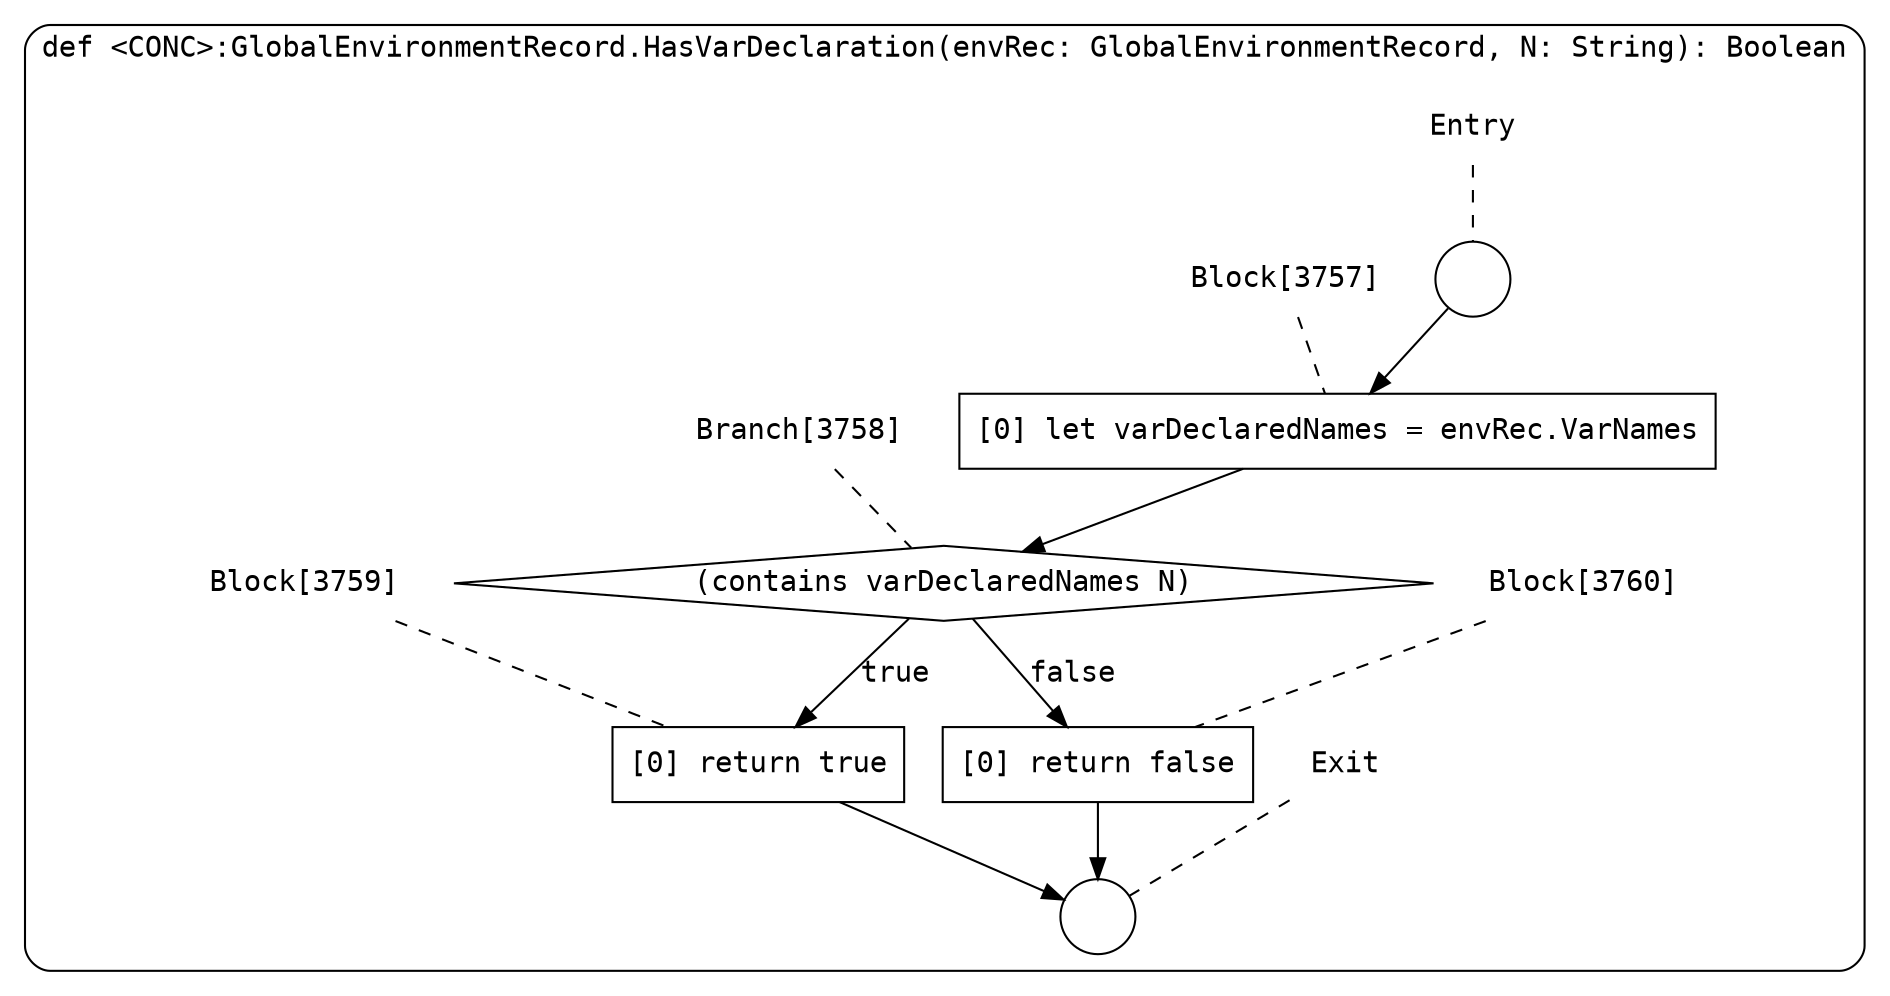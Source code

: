 digraph {
  graph [fontname = "Consolas"]
  node [fontname = "Consolas"]
  edge [fontname = "Consolas"]
  subgraph cluster1009 {
    label = "def <CONC>:GlobalEnvironmentRecord.HasVarDeclaration(envRec: GlobalEnvironmentRecord, N: String): Boolean"
    style = rounded
    cluster1009_entry_name [shape=none, label=<<font color="black">Entry</font>>]
    cluster1009_entry_name -> cluster1009_entry [arrowhead=none, color="black", style=dashed]
    cluster1009_entry [shape=circle label=" " color="black" fillcolor="white" style=filled]
    cluster1009_entry -> node3757 [color="black"]
    cluster1009_exit_name [shape=none, label=<<font color="black">Exit</font>>]
    cluster1009_exit_name -> cluster1009_exit [arrowhead=none, color="black", style=dashed]
    cluster1009_exit [shape=circle label=" " color="black" fillcolor="white" style=filled]
    node3757_name [shape=none, label=<<font color="black">Block[3757]</font>>]
    node3757_name -> node3757 [arrowhead=none, color="black", style=dashed]
    node3757 [shape=box, label=<<font color="black">[0] let varDeclaredNames = envRec.VarNames<BR ALIGN="LEFT"/></font>> color="black" fillcolor="white", style=filled]
    node3757 -> node3758 [color="black"]
    node3758_name [shape=none, label=<<font color="black">Branch[3758]</font>>]
    node3758_name -> node3758 [arrowhead=none, color="black", style=dashed]
    node3758 [shape=diamond, label=<<font color="black">(contains varDeclaredNames N)</font>> color="black" fillcolor="white", style=filled]
    node3758 -> node3759 [label=<<font color="black">true</font>> color="black"]
    node3758 -> node3760 [label=<<font color="black">false</font>> color="black"]
    node3759_name [shape=none, label=<<font color="black">Block[3759]</font>>]
    node3759_name -> node3759 [arrowhead=none, color="black", style=dashed]
    node3759 [shape=box, label=<<font color="black">[0] return true<BR ALIGN="LEFT"/></font>> color="black" fillcolor="white", style=filled]
    node3759 -> cluster1009_exit [color="black"]
    node3760_name [shape=none, label=<<font color="black">Block[3760]</font>>]
    node3760_name -> node3760 [arrowhead=none, color="black", style=dashed]
    node3760 [shape=box, label=<<font color="black">[0] return false<BR ALIGN="LEFT"/></font>> color="black" fillcolor="white", style=filled]
    node3760 -> cluster1009_exit [color="black"]
  }
}